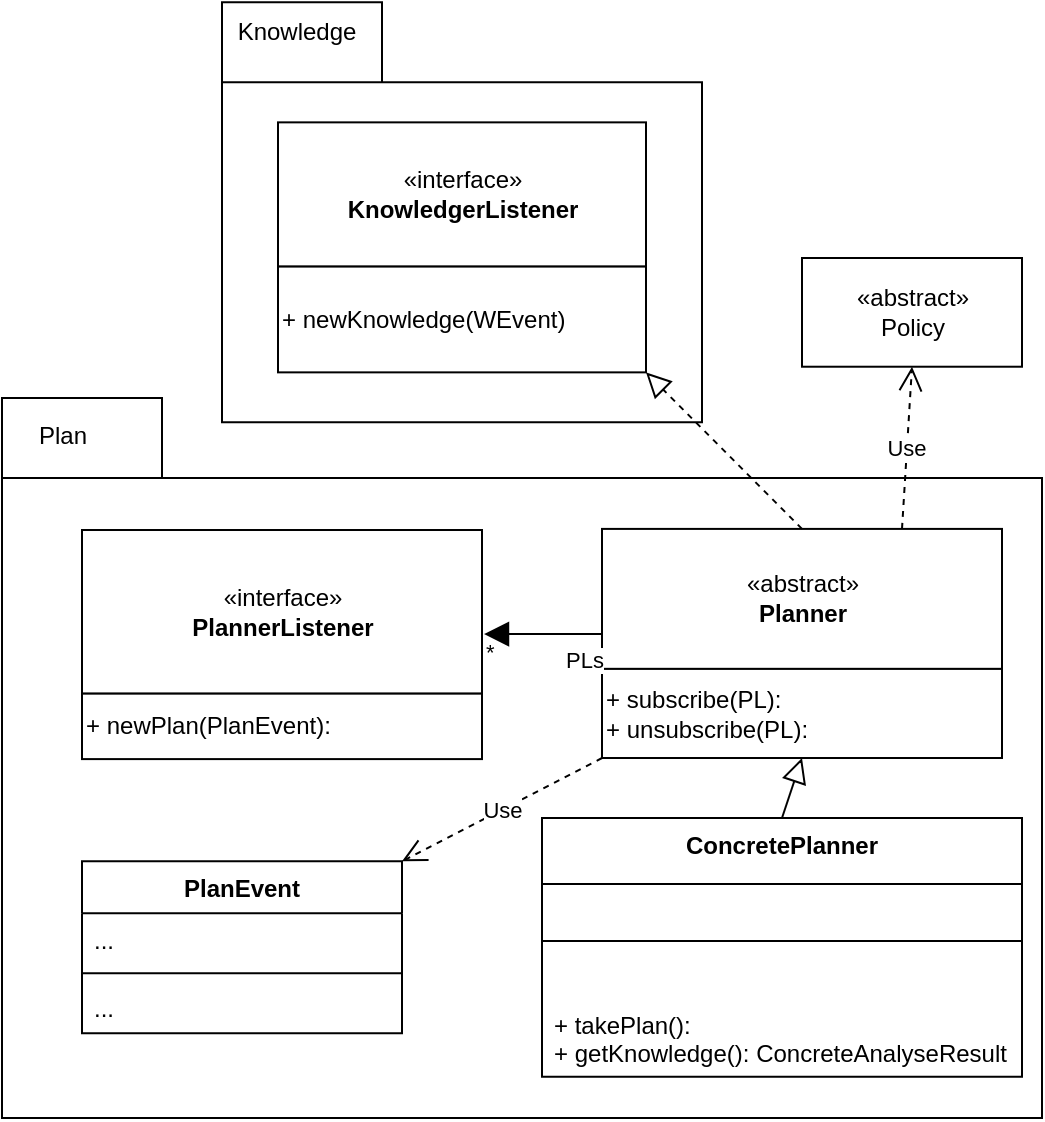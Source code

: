 <mxfile version="17.4.6" type="device"><diagram id="Yqugyijq5YlDbSkAFISn" name="Page-1"><mxGraphModel dx="1251" dy="631" grid="1" gridSize="10" guides="1" tooltips="1" connect="1" arrows="1" fold="1" page="1" pageScale="1" pageWidth="827" pageHeight="1169" math="0" shadow="0"><root><mxCell id="0"/><mxCell id="1" parent="0"/><mxCell id="Z8oiKw5DuyH3XKK-OH6--61" value="" style="group" parent="1" vertex="1" connectable="0"><mxGeometry x="230" y="242.18" width="240" height="210" as="geometry"/></mxCell><mxCell id="Z8oiKw5DuyH3XKK-OH6--8" value="" style="shape=folder;fontStyle=1;spacingTop=10;tabWidth=80;tabHeight=40;tabPosition=left;html=1;" parent="Z8oiKw5DuyH3XKK-OH6--61" vertex="1"><mxGeometry width="240" height="210" as="geometry"/></mxCell><mxCell id="Z8oiKw5DuyH3XKK-OH6--9" value="Knowledge" style="text;html=1;align=center;verticalAlign=middle;resizable=0;points=[];autosize=1;strokeColor=none;" parent="Z8oiKw5DuyH3XKK-OH6--61" vertex="1"><mxGeometry x="2.143" y="5" width="70" height="20" as="geometry"/></mxCell><mxCell id="Z8oiKw5DuyH3XKK-OH6--29" value="" style="group" parent="Z8oiKw5DuyH3XKK-OH6--61" vertex="1" connectable="0"><mxGeometry x="28" y="60" width="184" height="125" as="geometry"/></mxCell><mxCell id="Z8oiKw5DuyH3XKK-OH6--30" value="«interface»&lt;br&gt;&lt;span style=&quot;font-weight: 700&quot;&gt;KnowledgerListener&lt;/span&gt;" style="html=1;" parent="Z8oiKw5DuyH3XKK-OH6--29" vertex="1"><mxGeometry width="184" height="72.115" as="geometry"/></mxCell><mxCell id="Z8oiKw5DuyH3XKK-OH6--31" value="+ newKnowledge(WEvent)" style="html=1;align=left;" parent="Z8oiKw5DuyH3XKK-OH6--29" vertex="1"><mxGeometry y="72.115" width="184" height="52.885" as="geometry"/></mxCell><mxCell id="Z8oiKw5DuyH3XKK-OH6--84" style="edgeStyle=orthogonalEdgeStyle;rounded=0;orthogonalLoop=1;jettySize=auto;html=1;exitX=0.5;exitY=0;exitDx=0;exitDy=0;dashed=1;endArrow=block;endFill=0;strokeWidth=2;" parent="1" source="Z8oiKw5DuyH3XKK-OH6--68" edge="1"><mxGeometry relative="1" as="geometry"><mxPoint x="520" y="620" as="targetPoint"/></mxGeometry></mxCell><mxCell id="Z8oiKw5DuyH3XKK-OH6--99" value="knowledge: Object" style="text;html=1;align=center;verticalAlign=middle;resizable=0;points=[];autosize=1;strokeColor=none;" parent="1" vertex="1"><mxGeometry x="430" y="690" width="110" height="20" as="geometry"/></mxCell><mxCell id="Z8oiKw5DuyH3XKK-OH6--66" value="" style="shape=folder;fontStyle=1;spacingTop=10;tabWidth=80;tabHeight=40;tabPosition=left;html=1;" parent="1" vertex="1"><mxGeometry x="120" y="440" width="520" height="360" as="geometry"/></mxCell><mxCell id="Z8oiKw5DuyH3XKK-OH6--67" value="Plan" style="text;html=1;align=center;verticalAlign=middle;resizable=0;points=[];autosize=1;strokeColor=none;" parent="1" vertex="1"><mxGeometry x="130" y="448.571" width="40" height="20" as="geometry"/></mxCell><mxCell id="Z8oiKw5DuyH3XKK-OH6--68" value="ConcretePlanner" style="swimlane;fontStyle=1;align=center;verticalAlign=top;childLayout=stackLayout;horizontal=1;startSize=33;horizontalStack=0;resizeParent=1;resizeParentMax=0;resizeLast=0;collapsible=1;marginBottom=0;" parent="1" vertex="1"><mxGeometry x="390" y="650" width="240" height="129.36" as="geometry"><mxRectangle x="1030" y="374" width="120" height="26" as="alternateBounds"/></mxGeometry></mxCell><mxCell id="Z8oiKw5DuyH3XKK-OH6--70" value="" style="line;strokeWidth=1;fillColor=none;align=left;verticalAlign=middle;spacingTop=-1;spacingLeft=3;spacingRight=3;rotatable=0;labelPosition=right;points=[];portConstraint=eastwest;" parent="Z8oiKw5DuyH3XKK-OH6--68" vertex="1"><mxGeometry y="33" width="240" height="57" as="geometry"/></mxCell><mxCell id="Z8oiKw5DuyH3XKK-OH6--71" value="+ takePlan():&#10;+ getKnowledge(): ConcreteAnalyseResult" style="text;strokeColor=none;fillColor=none;align=left;verticalAlign=top;spacingLeft=4;spacingRight=4;overflow=hidden;rotatable=0;points=[[0,0.5],[1,0.5]];portConstraint=eastwest;" parent="Z8oiKw5DuyH3XKK-OH6--68" vertex="1"><mxGeometry y="90" width="240" height="39.36" as="geometry"/></mxCell><mxCell id="Z8oiKw5DuyH3XKK-OH6--79" value="" style="group" parent="1" vertex="1" connectable="0"><mxGeometry x="420" y="505.455" width="200" height="114.55" as="geometry"/></mxCell><mxCell id="Z8oiKw5DuyH3XKK-OH6--80" value="«abstract»&lt;br&gt;&lt;span style=&quot;font-weight: 700&quot;&gt;Planner&lt;/span&gt;" style="html=1;" parent="Z8oiKw5DuyH3XKK-OH6--79" vertex="1"><mxGeometry width="200" height="70" as="geometry"/></mxCell><mxCell id="Z8oiKw5DuyH3XKK-OH6--81" value="+ subscribe(PL):&lt;br&gt;+ unsubscribe(PL):" style="html=1;align=left;" parent="Z8oiKw5DuyH3XKK-OH6--79" vertex="1"><mxGeometry y="70" width="200" height="44.55" as="geometry"/></mxCell><mxCell id="Z8oiKw5DuyH3XKK-OH6--103" value="«abstract»&lt;br&gt;Policy" style="html=1;" parent="1" vertex="1"><mxGeometry x="520" y="370" width="110" height="54.36" as="geometry"/></mxCell><mxCell id="9W29mCp-eW1mlxRHia_4-3" value="Use" style="endArrow=open;endSize=10;dashed=1;html=1;rounded=0;exitX=0.75;exitY=0;exitDx=0;exitDy=0;entryX=0.5;entryY=1;entryDx=0;entryDy=0;" parent="1" source="Z8oiKw5DuyH3XKK-OH6--80" target="Z8oiKw5DuyH3XKK-OH6--103" edge="1"><mxGeometry width="160" relative="1" as="geometry"><mxPoint x="620" y="490" as="sourcePoint"/><mxPoint x="780" y="490" as="targetPoint"/></mxGeometry></mxCell><mxCell id="9W29mCp-eW1mlxRHia_4-4" value="" style="group" parent="1" vertex="1" connectable="0"><mxGeometry x="160" y="506.005" width="200" height="114.545" as="geometry"/></mxCell><mxCell id="9W29mCp-eW1mlxRHia_4-5" value="«interface»&lt;br&gt;&lt;span style=&quot;font-weight: 700&quot;&gt;PlannerListener&lt;/span&gt;" style="html=1;" parent="9W29mCp-eW1mlxRHia_4-4" vertex="1"><mxGeometry width="200" height="81.818" as="geometry"/></mxCell><mxCell id="9W29mCp-eW1mlxRHia_4-6" value="+ newPlan(PlanEvent):" style="html=1;align=left;" parent="9W29mCp-eW1mlxRHia_4-4" vertex="1"><mxGeometry y="81.818" width="200" height="32.727" as="geometry"/></mxCell><mxCell id="9W29mCp-eW1mlxRHia_4-7" value="" style="endArrow=block;dashed=1;endFill=0;endSize=10;html=1;rounded=0;exitX=0.5;exitY=0;exitDx=0;exitDy=0;entryX=1;entryY=1;entryDx=0;entryDy=0;" parent="1" source="Z8oiKw5DuyH3XKK-OH6--80" target="Z8oiKw5DuyH3XKK-OH6--31" edge="1"><mxGeometry width="160" relative="1" as="geometry"><mxPoint x="620" y="490" as="sourcePoint"/><mxPoint x="780" y="490" as="targetPoint"/></mxGeometry></mxCell><mxCell id="9W29mCp-eW1mlxRHia_4-8" value="" style="endArrow=block;endSize=10;endFill=0;html=1;rounded=0;exitX=0.5;exitY=0;exitDx=0;exitDy=0;entryX=0.5;entryY=1;entryDx=0;entryDy=0;" parent="1" source="Z8oiKw5DuyH3XKK-OH6--68" target="Z8oiKw5DuyH3XKK-OH6--81" edge="1"><mxGeometry width="160" relative="1" as="geometry"><mxPoint x="620" y="490" as="sourcePoint"/><mxPoint x="780" y="490" as="targetPoint"/></mxGeometry></mxCell><mxCell id="9W29mCp-eW1mlxRHia_4-9" value="PLs" style="endArrow=block;endFill=1;html=1;edgeStyle=orthogonalEdgeStyle;align=left;verticalAlign=top;rounded=0;exitX=0;exitY=0.75;exitDx=0;exitDy=0;entryX=1.005;entryY=0.636;entryDx=0;entryDy=0;entryPerimeter=0;endSize=10;" parent="1" source="Z8oiKw5DuyH3XKK-OH6--80" target="9W29mCp-eW1mlxRHia_4-5" edge="1"><mxGeometry x="-0.322" relative="1" as="geometry"><mxPoint x="620" y="490" as="sourcePoint"/><mxPoint x="780" y="490" as="targetPoint"/><mxPoint as="offset"/></mxGeometry></mxCell><mxCell id="9W29mCp-eW1mlxRHia_4-10" value="*" style="edgeLabel;resizable=0;html=1;align=left;verticalAlign=bottom;" parent="9W29mCp-eW1mlxRHia_4-9" connectable="0" vertex="1"><mxGeometry x="-1" relative="1" as="geometry"><mxPoint x="-60" y="18" as="offset"/></mxGeometry></mxCell><mxCell id="9W29mCp-eW1mlxRHia_4-11" value="PlanEvent" style="swimlane;fontStyle=1;align=center;verticalAlign=top;childLayout=stackLayout;horizontal=1;startSize=26;horizontalStack=0;resizeParent=1;resizeParentMax=0;resizeLast=0;collapsible=1;marginBottom=0;" parent="1" vertex="1"><mxGeometry x="160" y="671.68" width="160" height="86" as="geometry"/></mxCell><mxCell id="9W29mCp-eW1mlxRHia_4-12" value="..." style="text;strokeColor=none;fillColor=none;align=left;verticalAlign=top;spacingLeft=4;spacingRight=4;overflow=hidden;rotatable=0;points=[[0,0.5],[1,0.5]];portConstraint=eastwest;" parent="9W29mCp-eW1mlxRHia_4-11" vertex="1"><mxGeometry y="26" width="160" height="26" as="geometry"/></mxCell><mxCell id="9W29mCp-eW1mlxRHia_4-13" value="" style="line;strokeWidth=1;fillColor=none;align=left;verticalAlign=middle;spacingTop=-1;spacingLeft=3;spacingRight=3;rotatable=0;labelPosition=right;points=[];portConstraint=eastwest;" parent="9W29mCp-eW1mlxRHia_4-11" vertex="1"><mxGeometry y="52" width="160" height="8" as="geometry"/></mxCell><mxCell id="9W29mCp-eW1mlxRHia_4-14" value="..." style="text;strokeColor=none;fillColor=none;align=left;verticalAlign=top;spacingLeft=4;spacingRight=4;overflow=hidden;rotatable=0;points=[[0,0.5],[1,0.5]];portConstraint=eastwest;" parent="9W29mCp-eW1mlxRHia_4-11" vertex="1"><mxGeometry y="60" width="160" height="26" as="geometry"/></mxCell><mxCell id="9W29mCp-eW1mlxRHia_4-15" value="Use" style="endArrow=open;endSize=10;dashed=1;html=1;rounded=0;exitX=0;exitY=1;exitDx=0;exitDy=0;entryX=1;entryY=0;entryDx=0;entryDy=0;" parent="1" source="Z8oiKw5DuyH3XKK-OH6--81" target="9W29mCp-eW1mlxRHia_4-11" edge="1"><mxGeometry width="160" relative="1" as="geometry"><mxPoint x="620" y="480" as="sourcePoint"/><mxPoint x="780" y="480" as="targetPoint"/></mxGeometry></mxCell></root></mxGraphModel></diagram></mxfile>